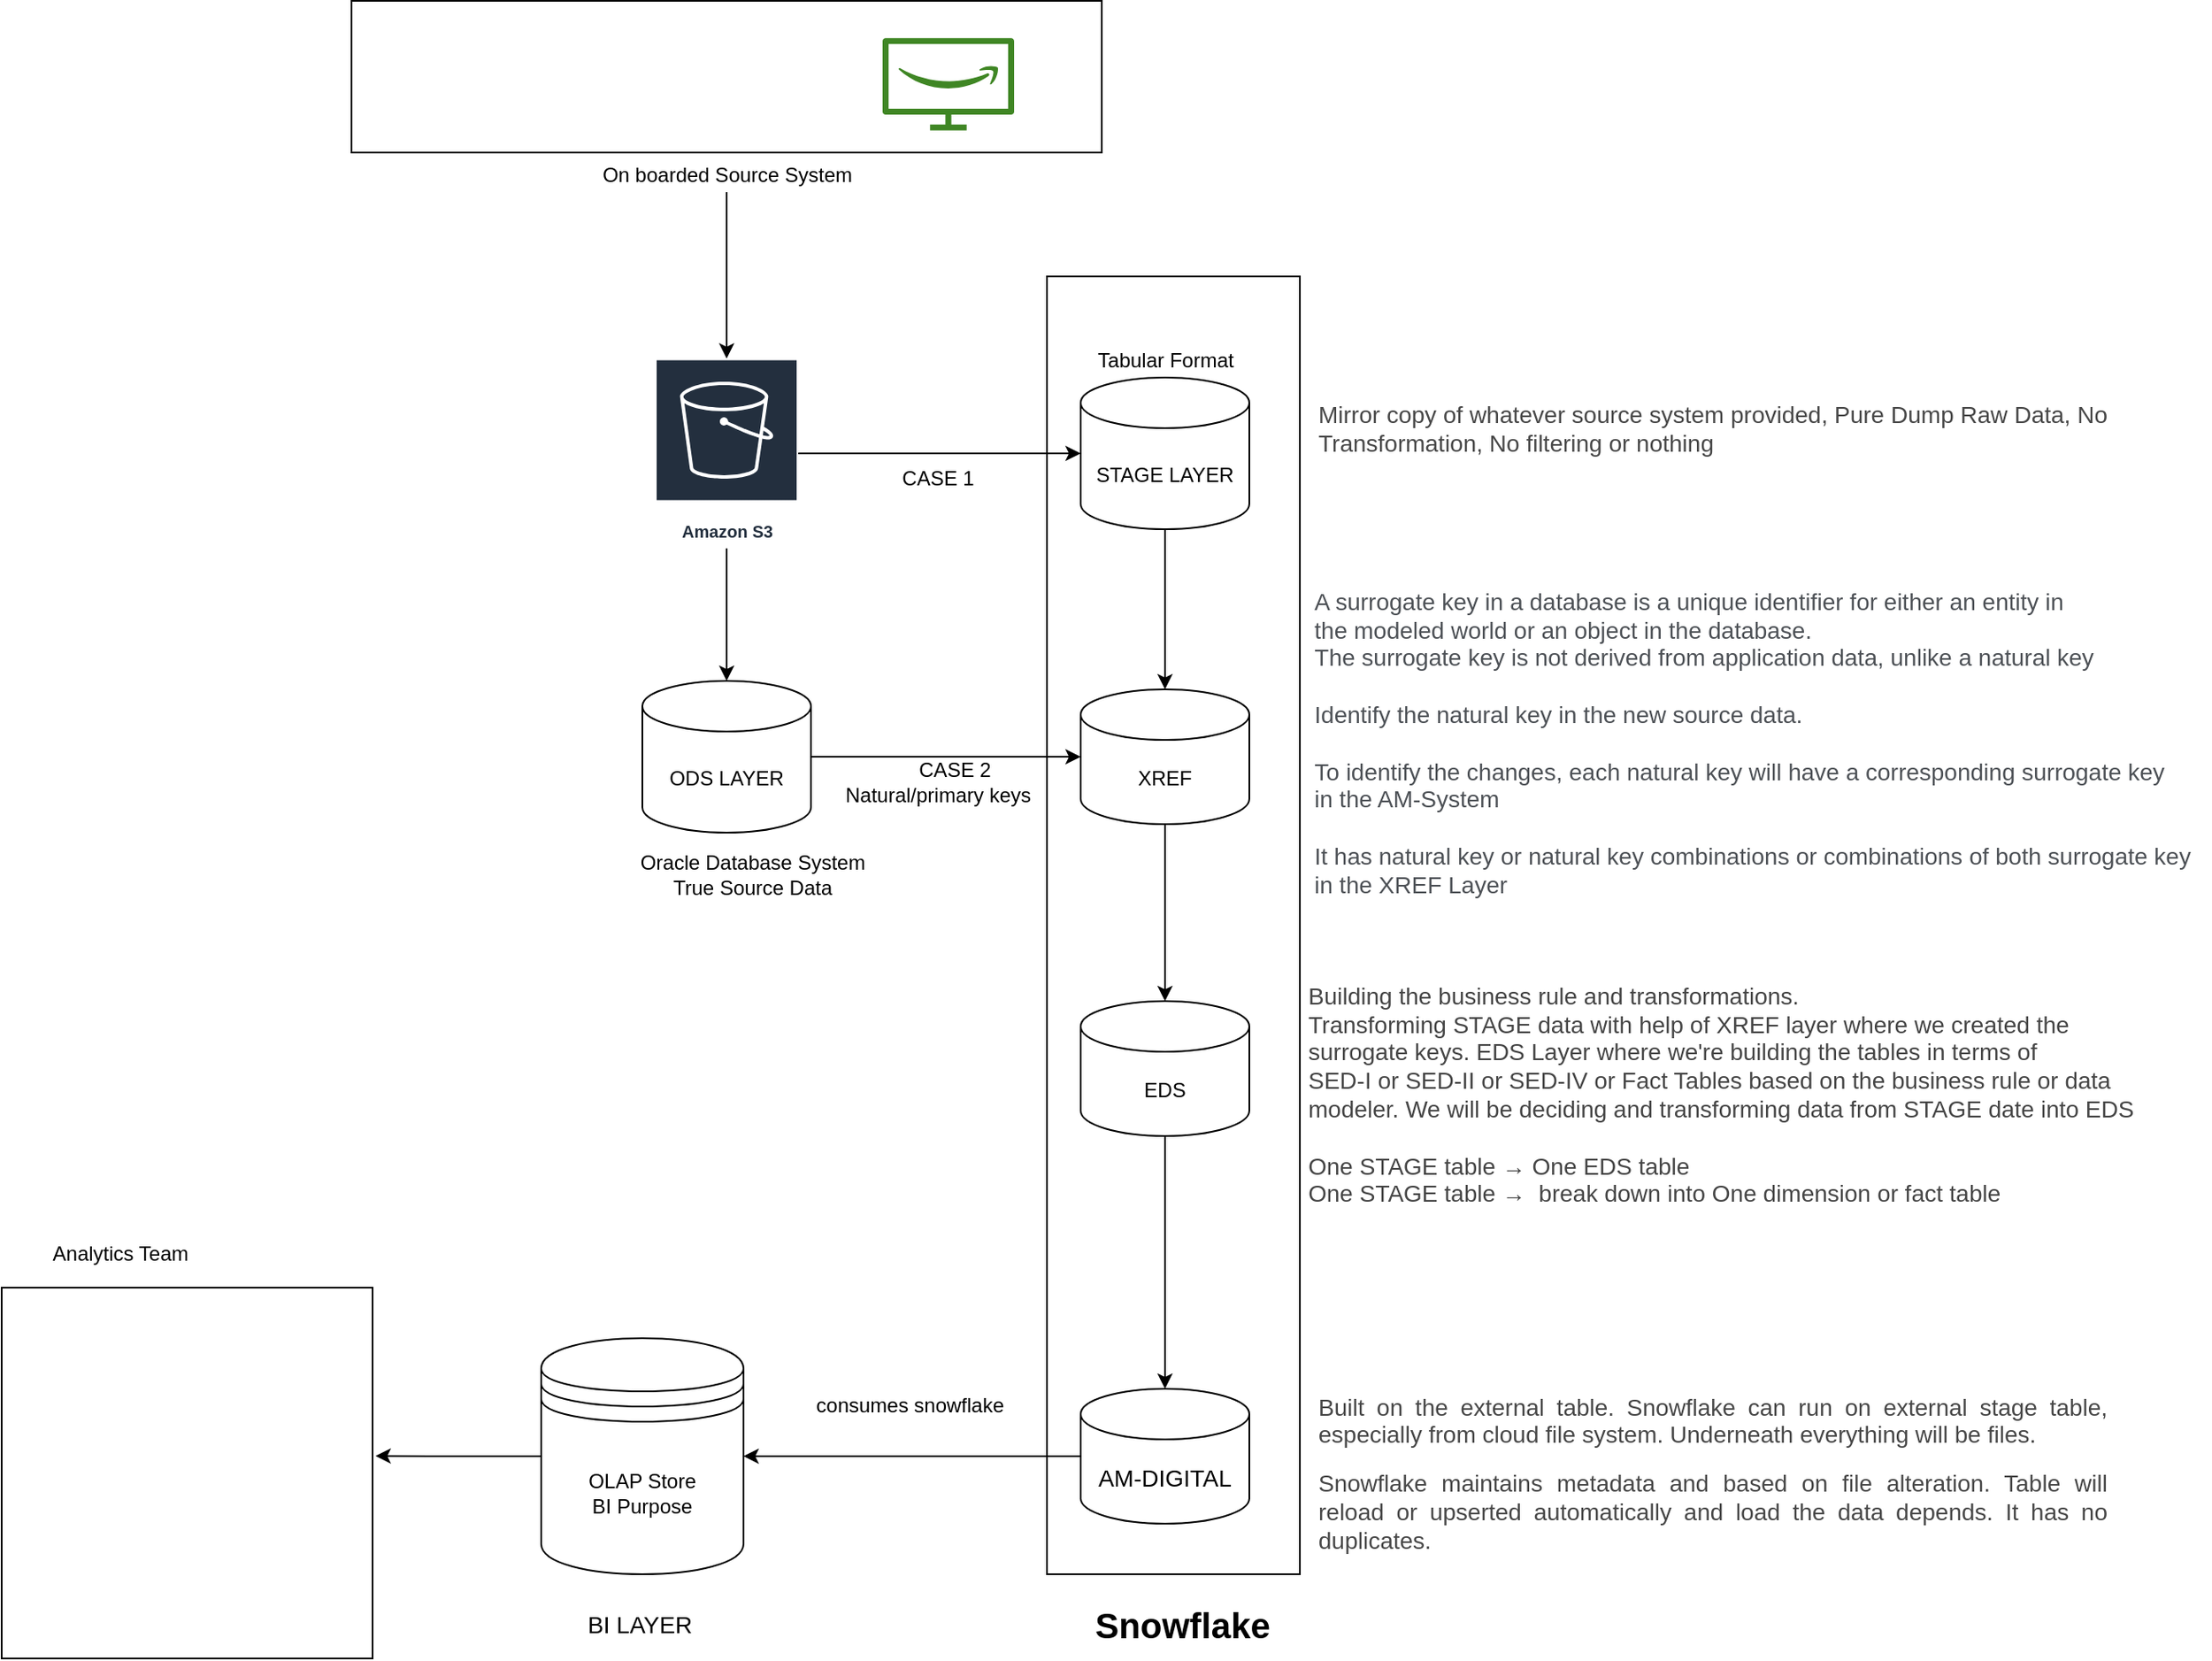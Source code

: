 <mxfile version="16.6.5" type="device"><diagram id="FP0ZCn-ig0fNFnS0AqCz" name="Page-1"><mxGraphModel dx="3137" dy="1968" grid="1" gridSize="10" guides="1" tooltips="1" connect="1" arrows="1" fold="1" page="1" pageScale="1" pageWidth="850" pageHeight="1100" math="0" shadow="0"><root><mxCell id="0"/><mxCell id="1" parent="0"/><mxCell id="0Ev7OM9T9hCu38B_XEb5-24" style="edgeStyle=orthogonalEdgeStyle;rounded=0;orthogonalLoop=1;jettySize=auto;html=1;entryX=0.5;entryY=0;entryDx=0;entryDy=0;entryPerimeter=0;fontSize=14;" parent="1" source="0Ev7OM9T9hCu38B_XEb5-1" target="0Ev7OM9T9hCu38B_XEb5-2" edge="1"><mxGeometry relative="1" as="geometry"/></mxCell><mxCell id="0Ev7OM9T9hCu38B_XEb5-1" value="STAGE LAYER" style="shape=cylinder3;whiteSpace=wrap;html=1;boundedLbl=1;backgroundOutline=1;size=15;" parent="1" vertex="1"><mxGeometry x="80" y="170" width="100" height="90" as="geometry"/></mxCell><mxCell id="0Ev7OM9T9hCu38B_XEb5-25" style="edgeStyle=orthogonalEdgeStyle;rounded=0;orthogonalLoop=1;jettySize=auto;html=1;entryX=0.5;entryY=0;entryDx=0;entryDy=0;entryPerimeter=0;fontSize=14;" parent="1" source="0Ev7OM9T9hCu38B_XEb5-2" target="0Ev7OM9T9hCu38B_XEb5-16" edge="1"><mxGeometry relative="1" as="geometry"/></mxCell><mxCell id="0Ev7OM9T9hCu38B_XEb5-2" value="XREF" style="shape=cylinder3;whiteSpace=wrap;html=1;boundedLbl=1;backgroundOutline=1;size=15;" parent="1" vertex="1"><mxGeometry x="80" y="355" width="100" height="80" as="geometry"/></mxCell><mxCell id="0Ev7OM9T9hCu38B_XEb5-4" value="&lt;p style=&quot;text-align: justify&quot;&gt;&lt;span&gt;&lt;font style=&quot;font-size: 14px&quot; color=&quot;#474747&quot;&gt;Mirror copy of whatever source system provided, Pure Dump Raw Data, No Transformation, No filtering or nothing&lt;/font&gt;&lt;/span&gt;&lt;/p&gt;" style="text;html=1;strokeColor=none;fillColor=none;align=center;verticalAlign=middle;whiteSpace=wrap;rounded=0;" parent="1" vertex="1"><mxGeometry x="220" y="150" width="470" height="100" as="geometry"/></mxCell><mxCell id="0Ev7OM9T9hCu38B_XEb5-7" value="" style="shape=image;html=1;verticalAlign=top;verticalLabelPosition=bottom;labelBackgroundColor=#ffffff;imageAspect=0;aspect=fixed;image=https://cdn1.iconfinder.com/data/icons/DarkGlass_Reworked/128x128/filesystems/system.png" parent="1" vertex="1"><mxGeometry x="-217.5" y="-38" width="64.5" height="64.5" as="geometry"/></mxCell><mxCell id="8l7X7Vdvf4a1WGNzDI1v-33" style="edgeStyle=orthogonalEdgeStyle;rounded=0;orthogonalLoop=1;jettySize=auto;html=1;fontSize=21;fontColor=#474747;" edge="1" parent="1" source="0Ev7OM9T9hCu38B_XEb5-12" target="8l7X7Vdvf4a1WGNzDI1v-4"><mxGeometry relative="1" as="geometry"/></mxCell><mxCell id="0Ev7OM9T9hCu38B_XEb5-12" value="On boarded Source System" style="text;html=1;align=center;verticalAlign=middle;resizable=0;points=[];autosize=1;strokeColor=none;fillColor=none;" parent="1" vertex="1"><mxGeometry x="-210" y="40" width="160" height="20" as="geometry"/></mxCell><mxCell id="0Ev7OM9T9hCu38B_XEb5-13" value="Tabular Format" style="text;html=1;align=center;verticalAlign=middle;resizable=0;points=[];autosize=1;strokeColor=none;fillColor=none;" parent="1" vertex="1"><mxGeometry x="80" y="150" width="100" height="20" as="geometry"/></mxCell><mxCell id="0Ev7OM9T9hCu38B_XEb5-14" value="&lt;div style=&quot;text-align: justify&quot;&gt;&lt;span style=&quot;background-color: rgb(255 , 255 , 255) ; color: rgb(77 , 81 , 86) ; font-family: &amp;#34;arial&amp;#34; , sans-serif ; font-size: 14px ; text-align: left&quot;&gt;A surrogate key in a database is a unique identifier for&amp;nbsp;&lt;/span&gt;&lt;span style=&quot;background-color: rgb(255 , 255 , 255) ; color: rgb(77 , 81 , 86) ; font-family: &amp;#34;arial&amp;#34; , sans-serif ; font-size: 14px&quot;&gt;either an entity in&amp;nbsp;&lt;/span&gt;&lt;/div&gt;&lt;div style=&quot;text-align: justify&quot;&gt;&lt;span style=&quot;background-color: rgb(255 , 255 , 255) ; color: rgb(77 , 81 , 86) ; font-family: &amp;#34;arial&amp;#34; , sans-serif ; font-size: 14px&quot;&gt;the modeled world or an object in the database.&amp;nbsp;&lt;/span&gt;&lt;/div&gt;&lt;div style=&quot;text-align: justify&quot;&gt;&lt;span style=&quot;background-color: rgb(255 , 255 , 255) ; color: rgb(77 , 81 , 86) ; font-family: &amp;#34;arial&amp;#34; , sans-serif ; font-size: 14px&quot;&gt;The surrogate key is not derived from application data, unlike a natural key&lt;/span&gt;&lt;/div&gt;&lt;div style=&quot;text-align: justify&quot;&gt;&lt;span style=&quot;background-color: rgb(255 , 255 , 255) ; color: rgb(77 , 81 , 86) ; font-family: &amp;#34;arial&amp;#34; , sans-serif ; font-size: 14px&quot;&gt;&lt;br&gt;&lt;/span&gt;&lt;/div&gt;&lt;div style=&quot;text-align: justify&quot;&gt;&lt;span style=&quot;background-color: rgb(255 , 255 , 255) ; color: rgb(77 , 81 , 86) ; font-family: &amp;#34;arial&amp;#34; , sans-serif ; font-size: 14px&quot;&gt;Identify the natural key in the new source data.&lt;/span&gt;&lt;/div&gt;&lt;div style=&quot;text-align: justify&quot;&gt;&lt;span style=&quot;background-color: rgb(255 , 255 , 255) ; color: rgb(77 , 81 , 86) ; font-family: &amp;#34;arial&amp;#34; , sans-serif ; font-size: 14px&quot;&gt;&lt;br&gt;&lt;/span&gt;&lt;/div&gt;&lt;div style=&quot;text-align: justify&quot;&gt;&lt;span style=&quot;background-color: rgb(255 , 255 , 255) ; color: rgb(77 , 81 , 86) ; font-family: &amp;#34;arial&amp;#34; , sans-serif ; font-size: 14px&quot;&gt;To identify the changes, each natural key will have a corresponding surrogate key&lt;/span&gt;&lt;/div&gt;&lt;div style=&quot;text-align: justify&quot;&gt;&lt;span style=&quot;background-color: rgb(255 , 255 , 255) ; color: rgb(77 , 81 , 86) ; font-family: &amp;#34;arial&amp;#34; , sans-serif ; font-size: 14px&quot;&gt;in the AM-System&lt;/span&gt;&lt;/div&gt;&lt;div style=&quot;text-align: justify&quot;&gt;&lt;span style=&quot;background-color: rgb(255 , 255 , 255) ; color: rgb(77 , 81 , 86) ; font-family: &amp;#34;arial&amp;#34; , sans-serif ; font-size: 14px&quot;&gt;&lt;br&gt;&lt;/span&gt;&lt;/div&gt;&lt;div style=&quot;text-align: justify&quot;&gt;&lt;span style=&quot;background-color: rgb(255 , 255 , 255) ; color: rgb(77 , 81 , 86) ; font-family: &amp;#34;arial&amp;#34; , sans-serif ; font-size: 14px&quot;&gt;It has natural key or natural key combinations or combinations of both surrogate key&amp;nbsp;&lt;/span&gt;&lt;/div&gt;&lt;div style=&quot;text-align: justify&quot;&gt;&lt;span style=&quot;background-color: rgb(255 , 255 , 255) ; color: rgb(77 , 81 , 86) ; font-family: &amp;#34;arial&amp;#34; , sans-serif ; font-size: 14px&quot;&gt;in the XREF Layer&lt;/span&gt;&lt;/div&gt;&lt;div style=&quot;text-align: justify&quot;&gt;&lt;span style=&quot;background-color: rgb(255 , 255 , 255) ; color: rgb(77 , 81 , 86) ; font-family: &amp;#34;arial&amp;#34; , sans-serif ; font-size: 14px&quot;&gt;&lt;br&gt;&lt;/span&gt;&lt;/div&gt;" style="text;html=1;align=center;verticalAlign=middle;resizable=0;points=[];autosize=1;strokeColor=none;fillColor=none;" parent="1" vertex="1"><mxGeometry x="210" y="310" width="540" height="170" as="geometry"/></mxCell><mxCell id="8l7X7Vdvf4a1WGNzDI1v-12" style="edgeStyle=orthogonalEdgeStyle;rounded=0;orthogonalLoop=1;jettySize=auto;html=1;entryX=0.5;entryY=0;entryDx=0;entryDy=0;entryPerimeter=0;" edge="1" parent="1" source="0Ev7OM9T9hCu38B_XEb5-16" target="0Ev7OM9T9hCu38B_XEb5-21"><mxGeometry relative="1" as="geometry"/></mxCell><mxCell id="0Ev7OM9T9hCu38B_XEb5-16" value="EDS" style="shape=cylinder3;whiteSpace=wrap;html=1;boundedLbl=1;backgroundOutline=1;size=15;" parent="1" vertex="1"><mxGeometry x="80" y="540" width="100" height="80" as="geometry"/></mxCell><mxCell id="0Ev7OM9T9hCu38B_XEb5-17" value="&lt;div style=&quot;text-align: justify&quot;&gt;&lt;br&gt;&lt;/div&gt;" style="text;html=1;align=left;verticalAlign=middle;resizable=0;points=[];autosize=1;strokeColor=none;fillColor=none;" parent="1" vertex="1"><mxGeometry x="470" y="615" width="20" height="20" as="geometry"/></mxCell><mxCell id="0Ev7OM9T9hCu38B_XEb5-19" value="&lt;h1&gt;&lt;/h1&gt;&lt;font color=&quot;#454545&quot;&gt;&lt;span style=&quot;text-align: center&quot;&gt;Building the business rule and transformations.&lt;/span&gt;&lt;br style=&quot;text-align: center&quot;&gt;&lt;span style=&quot;text-align: center&quot;&gt;Transforming STAGE data with help of XREF layer where we created the surrogate keys. EDS Layer where we're building the tables in terms of &lt;br&gt;SED-I or SED-II or SED-IV or Fact Tables based on the business rule or data modeler. We will be deciding and transforming data from STAGE date into EDS&lt;br&gt;&lt;/span&gt;&lt;span style=&quot;text-align: center&quot;&gt;&lt;br&gt;One STAGE table → One EDS table&lt;br&gt;&lt;/span&gt;&lt;span style=&quot;text-align: center&quot;&gt;One STAGE table →&amp;nbsp; break down into One dimension or fact table&lt;/span&gt;&lt;/font&gt;&lt;span style=&quot;text-align: center&quot;&gt;&lt;br&gt;&lt;/span&gt;" style="text;html=1;strokeColor=none;fillColor=none;spacing=5;spacingTop=-20;whiteSpace=wrap;overflow=hidden;rounded=0;fontSize=14;" parent="1" vertex="1"><mxGeometry x="210" y="520" width="520" height="160" as="geometry"/></mxCell><mxCell id="8l7X7Vdvf4a1WGNzDI1v-10" style="edgeStyle=orthogonalEdgeStyle;rounded=0;orthogonalLoop=1;jettySize=auto;html=1;" edge="1" parent="1" source="0Ev7OM9T9hCu38B_XEb5-21" target="8l7X7Vdvf4a1WGNzDI1v-9"><mxGeometry relative="1" as="geometry"/></mxCell><mxCell id="0Ev7OM9T9hCu38B_XEb5-23" value="BI LAYER&amp;nbsp;" style="text;html=1;align=center;verticalAlign=middle;resizable=0;points=[];autosize=1;strokeColor=none;fillColor=none;fontSize=14;" parent="1" vertex="1"><mxGeometry x="-220" y="900" width="80" height="20" as="geometry"/></mxCell><mxCell id="0Ev7OM9T9hCu38B_XEb5-27" value="&lt;b&gt;&lt;font style=&quot;font-size: 21px&quot;&gt;Snowflake&lt;/font&gt;&lt;/b&gt;" style="text;html=1;align=center;verticalAlign=middle;resizable=0;points=[];autosize=1;strokeColor=none;fillColor=none;fontSize=14;" parent="1" vertex="1"><mxGeometry x="80" y="895" width="120" height="30" as="geometry"/></mxCell><mxCell id="8l7X7Vdvf4a1WGNzDI1v-3" style="edgeStyle=orthogonalEdgeStyle;rounded=0;orthogonalLoop=1;jettySize=auto;html=1;entryX=0;entryY=0.5;entryDx=0;entryDy=0;entryPerimeter=0;" edge="1" parent="1" source="8l7X7Vdvf4a1WGNzDI1v-1" target="0Ev7OM9T9hCu38B_XEb5-2"><mxGeometry relative="1" as="geometry"><mxPoint x="80" y="225" as="targetPoint"/></mxGeometry></mxCell><mxCell id="8l7X7Vdvf4a1WGNzDI1v-1" value="ODS LAYER" style="shape=cylinder3;whiteSpace=wrap;html=1;boundedLbl=1;backgroundOutline=1;size=15;" vertex="1" parent="1"><mxGeometry x="-180" y="350" width="100" height="90" as="geometry"/></mxCell><mxCell id="8l7X7Vdvf4a1WGNzDI1v-2" value="Oracle Database System&lt;br&gt;True Source Data" style="text;html=1;align=center;verticalAlign=middle;resizable=0;points=[];autosize=1;strokeColor=none;fillColor=none;" vertex="1" parent="1"><mxGeometry x="-190" y="450" width="150" height="30" as="geometry"/></mxCell><mxCell id="8l7X7Vdvf4a1WGNzDI1v-5" style="edgeStyle=orthogonalEdgeStyle;rounded=0;orthogonalLoop=1;jettySize=auto;html=1;" edge="1" parent="1" source="8l7X7Vdvf4a1WGNzDI1v-4" target="8l7X7Vdvf4a1WGNzDI1v-1"><mxGeometry relative="1" as="geometry"/></mxCell><mxCell id="8l7X7Vdvf4a1WGNzDI1v-22" style="edgeStyle=orthogonalEdgeStyle;rounded=0;orthogonalLoop=1;jettySize=auto;html=1;" edge="1" parent="1" source="8l7X7Vdvf4a1WGNzDI1v-4" target="0Ev7OM9T9hCu38B_XEb5-1"><mxGeometry relative="1" as="geometry"/></mxCell><mxCell id="8l7X7Vdvf4a1WGNzDI1v-4" value="Amazon S3" style="sketch=0;outlineConnect=0;fontColor=#232F3E;gradientColor=none;strokeColor=#ffffff;fillColor=#232F3E;dashed=0;verticalLabelPosition=middle;verticalAlign=bottom;align=center;html=1;whiteSpace=wrap;fontSize=10;fontStyle=1;spacing=3;shape=mxgraph.aws4.productIcon;prIcon=mxgraph.aws4.s3;" vertex="1" parent="1"><mxGeometry x="-172.5" y="158.75" width="85" height="112.5" as="geometry"/></mxCell><mxCell id="8l7X7Vdvf4a1WGNzDI1v-20" style="edgeStyle=orthogonalEdgeStyle;rounded=0;orthogonalLoop=1;jettySize=auto;html=1;entryX=1.008;entryY=0.454;entryDx=0;entryDy=0;entryPerimeter=0;" edge="1" parent="1" source="8l7X7Vdvf4a1WGNzDI1v-9" target="8l7X7Vdvf4a1WGNzDI1v-17"><mxGeometry relative="1" as="geometry"><mxPoint x="-320" y="810" as="targetPoint"/></mxGeometry></mxCell><mxCell id="8l7X7Vdvf4a1WGNzDI1v-9" value="OLAP Store&lt;br&gt;BI Purpose" style="shape=datastore;whiteSpace=wrap;html=1;" vertex="1" parent="1"><mxGeometry x="-240" y="740" width="120" height="140" as="geometry"/></mxCell><mxCell id="0Ev7OM9T9hCu38B_XEb5-21" value="AM-DIGITAL" style="shape=cylinder3;whiteSpace=wrap;html=1;boundedLbl=1;backgroundOutline=1;size=15;fontSize=14;" parent="1" vertex="1"><mxGeometry x="80" y="770" width="100" height="80" as="geometry"/></mxCell><mxCell id="8l7X7Vdvf4a1WGNzDI1v-17" value="" style="whiteSpace=wrap;html=1;aspect=fixed;" vertex="1" parent="1"><mxGeometry x="-560" y="710" width="220" height="220" as="geometry"/></mxCell><mxCell id="8l7X7Vdvf4a1WGNzDI1v-13" value="" style="shape=image;html=1;verticalAlign=top;verticalLabelPosition=bottom;labelBackgroundColor=#ffffff;imageAspect=0;aspect=fixed;image=https://cdn4.iconfinder.com/data/icons/business-black-1/64/36-128.png" vertex="1" parent="1"><mxGeometry x="-530" y="740" width="58" height="58" as="geometry"/></mxCell><mxCell id="8l7X7Vdvf4a1WGNzDI1v-14" value="" style="shape=image;html=1;verticalAlign=top;verticalLabelPosition=bottom;labelBackgroundColor=#ffffff;imageAspect=0;aspect=fixed;image=https://cdn3.iconfinder.com/data/icons/user-interface-798/32/User_interface_pie_chart_chart_diagram_analytic_ui-128.png" vertex="1" parent="1"><mxGeometry x="-420" y="825" width="65" height="65" as="geometry"/></mxCell><mxCell id="8l7X7Vdvf4a1WGNzDI1v-15" value="" style="shape=image;html=1;verticalAlign=top;verticalLabelPosition=bottom;labelBackgroundColor=#ffffff;imageAspect=0;aspect=fixed;image=https://cdn3.iconfinder.com/data/icons/digital-marketing-filled-outline-3/64/data_analytic-128.png" vertex="1" parent="1"><mxGeometry x="-425" y="740" width="60" height="60" as="geometry"/></mxCell><mxCell id="8l7X7Vdvf4a1WGNzDI1v-16" value="" style="shape=image;html=1;verticalAlign=top;verticalLabelPosition=bottom;labelBackgroundColor=#ffffff;imageAspect=0;aspect=fixed;image=https://cdn0.iconfinder.com/data/icons/web-development-and-studio/512/30_Graph_Analysis_analytic_analytics_chart_data-128.png" vertex="1" parent="1"><mxGeometry x="-530" y="827" width="73" height="73" as="geometry"/></mxCell><mxCell id="8l7X7Vdvf4a1WGNzDI1v-19" value="consumes snowflake&amp;nbsp;" style="text;html=1;align=center;verticalAlign=middle;resizable=0;points=[];autosize=1;strokeColor=none;fillColor=none;" vertex="1" parent="1"><mxGeometry x="-85" y="770" width="130" height="20" as="geometry"/></mxCell><mxCell id="8l7X7Vdvf4a1WGNzDI1v-35" value="" style="rounded=0;whiteSpace=wrap;html=1;fontSize=21;fontColor=#474747;fillColor=none;" vertex="1" parent="1"><mxGeometry x="60" y="110" width="150" height="770" as="geometry"/></mxCell><mxCell id="8l7X7Vdvf4a1WGNzDI1v-21" value="Analytics Team" style="text;html=1;align=center;verticalAlign=middle;resizable=0;points=[];autosize=1;strokeColor=none;fillColor=none;" vertex="1" parent="1"><mxGeometry x="-540" y="680" width="100" height="20" as="geometry"/></mxCell><mxCell id="8l7X7Vdvf4a1WGNzDI1v-23" value="CASE 1" style="text;html=1;align=center;verticalAlign=middle;resizable=0;points=[];autosize=1;strokeColor=none;fillColor=none;" vertex="1" parent="1"><mxGeometry x="-35" y="220" width="60" height="20" as="geometry"/></mxCell><mxCell id="8l7X7Vdvf4a1WGNzDI1v-24" value="&amp;nbsp; &amp;nbsp; &amp;nbsp; CASE 2 &lt;br&gt;Natural/primary keys" style="text;html=1;align=center;verticalAlign=middle;resizable=0;points=[];autosize=1;strokeColor=none;fillColor=none;" vertex="1" parent="1"><mxGeometry x="-70" y="395" width="130" height="30" as="geometry"/></mxCell><mxCell id="8l7X7Vdvf4a1WGNzDI1v-26" value="&lt;p style=&quot;text-align: justify&quot;&gt;&lt;span&gt;&lt;font style=&quot;font-size: 14px&quot; color=&quot;#474747&quot;&gt;Built on the external table. Snowflake can run on external stage table, especially from cloud file system. Underneath everything will be files.&lt;/font&gt;&lt;/span&gt;&lt;/p&gt;&lt;p style=&quot;text-align: justify&quot;&gt;&lt;span&gt;&lt;font style=&quot;font-size: 14px&quot; color=&quot;#474747&quot;&gt;Snowflake maintains metadata and based on file alteration. Table will reload or upserted automatically and load the data depends. It has no duplicates.&lt;/font&gt;&lt;/span&gt;&lt;/p&gt;" style="text;html=1;strokeColor=none;fillColor=none;align=center;verticalAlign=middle;whiteSpace=wrap;rounded=0;" vertex="1" parent="1"><mxGeometry x="220" y="760" width="470" height="120" as="geometry"/></mxCell><mxCell id="8l7X7Vdvf4a1WGNzDI1v-27" value="" style="sketch=0;outlineConnect=0;fontColor=#232F3E;gradientColor=none;fillColor=#3F8624;strokeColor=none;dashed=0;verticalLabelPosition=bottom;verticalAlign=top;align=center;html=1;fontSize=12;fontStyle=0;aspect=fixed;pointerEvents=1;shape=mxgraph.aws4.firetv;" vertex="1" parent="1"><mxGeometry x="-37.5" y="-31.5" width="78" height="55" as="geometry"/></mxCell><mxCell id="8l7X7Vdvf4a1WGNzDI1v-28" value="" style="shape=image;html=1;verticalAlign=top;verticalLabelPosition=bottom;labelBackgroundColor=#ffffff;imageAspect=0;aspect=fixed;image=https://cdn0.iconfinder.com/data/icons/iphone-7-airpods-icons-solid-style/24/apple-tv-box-128.png;fontSize=21;fontColor=#474747;" vertex="1" parent="1"><mxGeometry x="-295.5" y="-38" width="58" height="58" as="geometry"/></mxCell><mxCell id="8l7X7Vdvf4a1WGNzDI1v-30" value="" style="shape=image;html=1;verticalAlign=top;verticalLabelPosition=bottom;labelBackgroundColor=#ffffff;imageAspect=0;aspect=fixed;image=https://cdn1.iconfinder.com/data/icons/computer-hardware-line-vol-1/52/computer__desktop__imac__monitor__pc__tv__video-128.png;fontSize=21;fontColor=#474747;" vertex="1" parent="1"><mxGeometry x="-141.5" y="-48" width="88" height="88" as="geometry"/></mxCell><mxCell id="8l7X7Vdvf4a1WGNzDI1v-40" value="" style="whiteSpace=wrap;html=1;fontSize=21;fontColor=#474747;fillColor=none;" vertex="1" parent="1"><mxGeometry x="-352.5" y="-53.5" width="445" height="90" as="geometry"/></mxCell></root></mxGraphModel></diagram></mxfile>